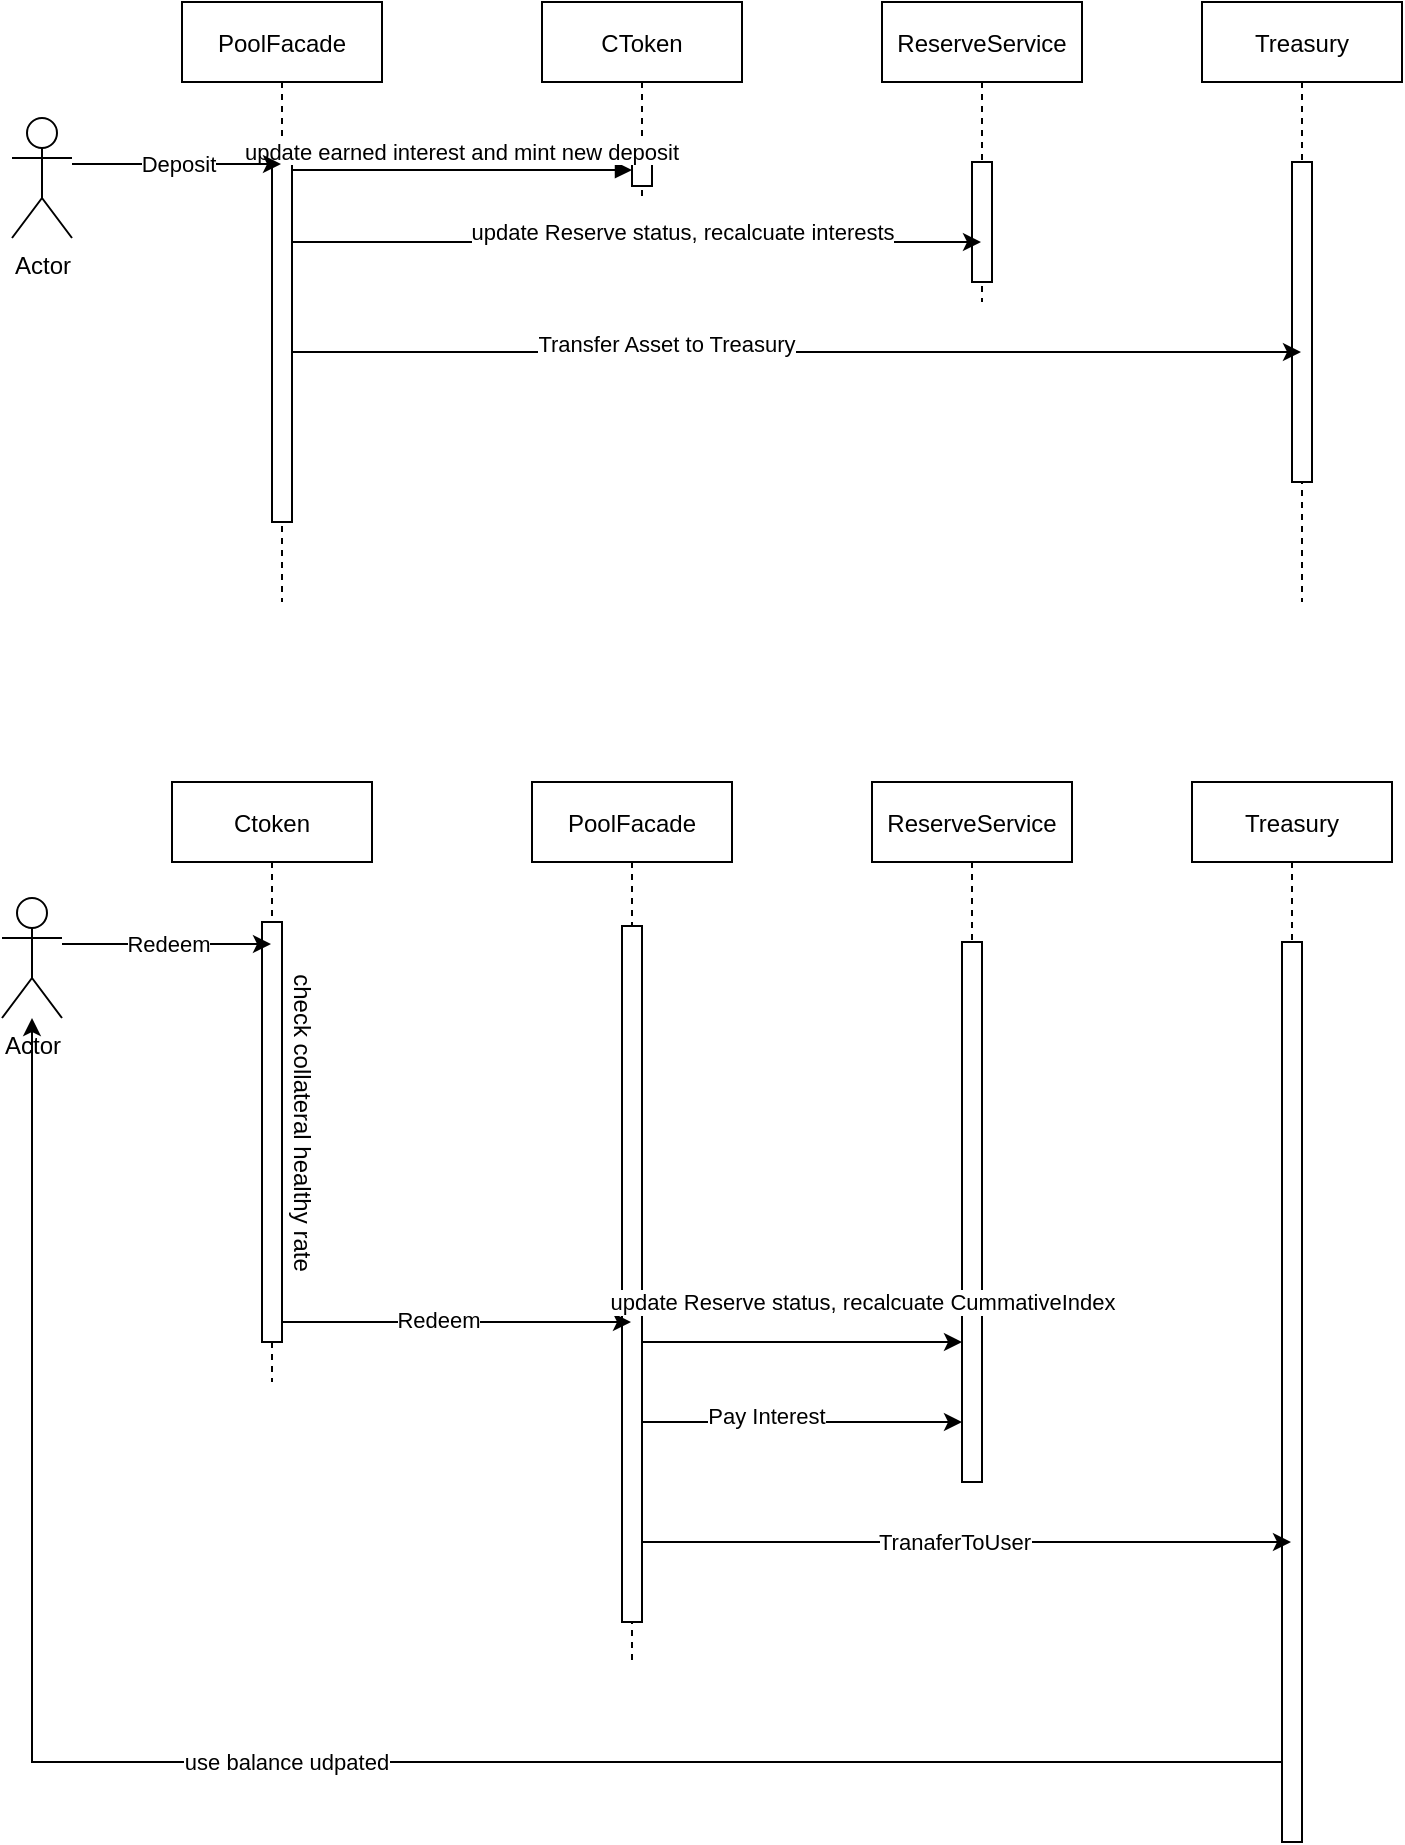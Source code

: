 <mxfile version="13.10.9" type="github">
  <diagram id="kgpKYQtTHZ0yAKxKKP6v" name="Page-1">
    <mxGraphModel dx="1186" dy="795" grid="1" gridSize="10" guides="1" tooltips="1" connect="1" arrows="1" fold="1" page="1" pageScale="1" pageWidth="850" pageHeight="1100" math="0" shadow="0">
      <root>
        <mxCell id="0" />
        <mxCell id="1" parent="0" />
        <mxCell id="3nuBFxr9cyL0pnOWT2aG-1" value="PoolFacade" style="shape=umlLifeline;perimeter=lifelinePerimeter;container=1;collapsible=0;recursiveResize=0;rounded=0;shadow=0;strokeWidth=1;" parent="1" vertex="1">
          <mxGeometry x="120" y="80" width="100" height="300" as="geometry" />
        </mxCell>
        <mxCell id="3nuBFxr9cyL0pnOWT2aG-2" value="" style="points=[];perimeter=orthogonalPerimeter;rounded=0;shadow=0;strokeWidth=1;" parent="3nuBFxr9cyL0pnOWT2aG-1" vertex="1">
          <mxGeometry x="45" y="70" width="10" height="190" as="geometry" />
        </mxCell>
        <mxCell id="3nuBFxr9cyL0pnOWT2aG-5" value="CToken" style="shape=umlLifeline;perimeter=lifelinePerimeter;container=1;collapsible=0;recursiveResize=0;rounded=0;shadow=0;strokeWidth=1;" parent="1" vertex="1">
          <mxGeometry x="300" y="80" width="100" height="100" as="geometry" />
        </mxCell>
        <mxCell id="3nuBFxr9cyL0pnOWT2aG-6" value="" style="points=[];perimeter=orthogonalPerimeter;rounded=0;shadow=0;strokeWidth=1;" parent="3nuBFxr9cyL0pnOWT2aG-5" vertex="1">
          <mxGeometry x="45" y="72" width="10" height="20" as="geometry" />
        </mxCell>
        <mxCell id="3nuBFxr9cyL0pnOWT2aG-8" value="update earned interest and mint new deposit" style="verticalAlign=bottom;endArrow=block;entryX=0;entryY=0;shadow=0;strokeWidth=1;" parent="1" edge="1">
          <mxGeometry relative="1" as="geometry">
            <mxPoint x="175" y="164" as="sourcePoint" />
            <mxPoint x="345" y="164" as="targetPoint" />
          </mxGeometry>
        </mxCell>
        <mxCell id="2oRy1JjAEMInt4t3rmfT-2" value="ReserveService" style="shape=umlLifeline;perimeter=lifelinePerimeter;container=1;collapsible=0;recursiveResize=0;rounded=0;shadow=0;strokeWidth=1;" vertex="1" parent="1">
          <mxGeometry x="470" y="80" width="100" height="150" as="geometry" />
        </mxCell>
        <mxCell id="2oRy1JjAEMInt4t3rmfT-3" value="" style="points=[];perimeter=orthogonalPerimeter;rounded=0;shadow=0;strokeWidth=1;" vertex="1" parent="2oRy1JjAEMInt4t3rmfT-2">
          <mxGeometry x="45" y="80" width="10" height="60" as="geometry" />
        </mxCell>
        <mxCell id="2oRy1JjAEMInt4t3rmfT-4" value="Treasury" style="shape=umlLifeline;perimeter=lifelinePerimeter;container=1;collapsible=0;recursiveResize=0;rounded=0;shadow=0;strokeWidth=1;" vertex="1" parent="1">
          <mxGeometry x="630" y="80" width="100" height="300" as="geometry" />
        </mxCell>
        <mxCell id="2oRy1JjAEMInt4t3rmfT-5" value="" style="points=[];perimeter=orthogonalPerimeter;rounded=0;shadow=0;strokeWidth=1;" vertex="1" parent="2oRy1JjAEMInt4t3rmfT-4">
          <mxGeometry x="45" y="80" width="10" height="160" as="geometry" />
        </mxCell>
        <mxCell id="2oRy1JjAEMInt4t3rmfT-9" value="Deposit" style="edgeStyle=orthogonalEdgeStyle;rounded=0;orthogonalLoop=1;jettySize=auto;html=1;" edge="1" parent="1">
          <mxGeometry relative="1" as="geometry">
            <mxPoint x="65" y="161" as="sourcePoint" />
            <mxPoint x="169.5" y="161" as="targetPoint" />
            <Array as="points">
              <mxPoint x="140" y="161" />
              <mxPoint x="140" y="161" />
            </Array>
          </mxGeometry>
        </mxCell>
        <mxCell id="2oRy1JjAEMInt4t3rmfT-6" value="Actor" style="shape=umlActor;verticalLabelPosition=bottom;verticalAlign=top;html=1;outlineConnect=0;" vertex="1" parent="1">
          <mxGeometry x="35" y="138" width="30" height="60" as="geometry" />
        </mxCell>
        <mxCell id="2oRy1JjAEMInt4t3rmfT-10" style="edgeStyle=none;rounded=0;orthogonalLoop=1;jettySize=auto;html=1;" edge="1" parent="1" source="3nuBFxr9cyL0pnOWT2aG-2" target="2oRy1JjAEMInt4t3rmfT-2">
          <mxGeometry relative="1" as="geometry">
            <Array as="points">
              <mxPoint x="210" y="200" />
            </Array>
          </mxGeometry>
        </mxCell>
        <mxCell id="2oRy1JjAEMInt4t3rmfT-11" value="update Reserve status, recalcuate interests" style="edgeLabel;html=1;align=center;verticalAlign=middle;resizable=0;points=[];" vertex="1" connectable="0" parent="2oRy1JjAEMInt4t3rmfT-10">
          <mxGeometry x="0.422" relative="1" as="geometry">
            <mxPoint x="-50" y="-5" as="offset" />
          </mxGeometry>
        </mxCell>
        <mxCell id="2oRy1JjAEMInt4t3rmfT-12" style="edgeStyle=none;rounded=0;orthogonalLoop=1;jettySize=auto;html=1;" edge="1" parent="1">
          <mxGeometry relative="1" as="geometry">
            <mxPoint x="175" y="255" as="sourcePoint" />
            <mxPoint x="679.5" y="255" as="targetPoint" />
          </mxGeometry>
        </mxCell>
        <mxCell id="2oRy1JjAEMInt4t3rmfT-13" value="Transfer Asset to Treasury" style="edgeLabel;html=1;align=center;verticalAlign=middle;resizable=0;points=[];" vertex="1" connectable="0" parent="2oRy1JjAEMInt4t3rmfT-12">
          <mxGeometry x="-0.259" y="4" relative="1" as="geometry">
            <mxPoint as="offset" />
          </mxGeometry>
        </mxCell>
        <mxCell id="2oRy1JjAEMInt4t3rmfT-16" value="Ctoken" style="shape=umlLifeline;perimeter=lifelinePerimeter;container=1;collapsible=0;recursiveResize=0;rounded=0;shadow=0;strokeWidth=1;" vertex="1" parent="1">
          <mxGeometry x="115" y="470" width="100" height="300" as="geometry" />
        </mxCell>
        <mxCell id="2oRy1JjAEMInt4t3rmfT-17" value="" style="points=[];perimeter=orthogonalPerimeter;rounded=0;shadow=0;strokeWidth=1;" vertex="1" parent="2oRy1JjAEMInt4t3rmfT-16">
          <mxGeometry x="45" y="70" width="10" height="210" as="geometry" />
        </mxCell>
        <mxCell id="2oRy1JjAEMInt4t3rmfT-18" value="PoolFacade" style="shape=umlLifeline;perimeter=lifelinePerimeter;container=1;collapsible=0;recursiveResize=0;rounded=0;shadow=0;strokeWidth=1;" vertex="1" parent="1">
          <mxGeometry x="295" y="470" width="100" height="440" as="geometry" />
        </mxCell>
        <mxCell id="2oRy1JjAEMInt4t3rmfT-19" value="" style="points=[];perimeter=orthogonalPerimeter;rounded=0;shadow=0;strokeWidth=1;" vertex="1" parent="2oRy1JjAEMInt4t3rmfT-18">
          <mxGeometry x="45" y="72" width="10" height="348" as="geometry" />
        </mxCell>
        <mxCell id="2oRy1JjAEMInt4t3rmfT-21" value="ReserveService" style="shape=umlLifeline;perimeter=lifelinePerimeter;container=1;collapsible=0;recursiveResize=0;rounded=0;shadow=0;strokeWidth=1;" vertex="1" parent="1">
          <mxGeometry x="465" y="470" width="100" height="350" as="geometry" />
        </mxCell>
        <mxCell id="2oRy1JjAEMInt4t3rmfT-22" value="" style="points=[];perimeter=orthogonalPerimeter;rounded=0;shadow=0;strokeWidth=1;" vertex="1" parent="2oRy1JjAEMInt4t3rmfT-21">
          <mxGeometry x="45" y="80" width="10" height="270" as="geometry" />
        </mxCell>
        <mxCell id="2oRy1JjAEMInt4t3rmfT-23" value="Treasury" style="shape=umlLifeline;perimeter=lifelinePerimeter;container=1;collapsible=0;recursiveResize=0;rounded=0;shadow=0;strokeWidth=1;" vertex="1" parent="1">
          <mxGeometry x="625" y="470" width="100" height="530" as="geometry" />
        </mxCell>
        <mxCell id="2oRy1JjAEMInt4t3rmfT-24" value="" style="points=[];perimeter=orthogonalPerimeter;rounded=0;shadow=0;strokeWidth=1;" vertex="1" parent="2oRy1JjAEMInt4t3rmfT-23">
          <mxGeometry x="45" y="80" width="10" height="450" as="geometry" />
        </mxCell>
        <mxCell id="2oRy1JjAEMInt4t3rmfT-25" value="Redeem" style="edgeStyle=orthogonalEdgeStyle;rounded=0;orthogonalLoop=1;jettySize=auto;html=1;" edge="1" parent="1">
          <mxGeometry relative="1" as="geometry">
            <mxPoint x="60" y="551" as="sourcePoint" />
            <mxPoint x="164.5" y="551" as="targetPoint" />
            <Array as="points">
              <mxPoint x="135" y="551" />
              <mxPoint x="135" y="551" />
            </Array>
          </mxGeometry>
        </mxCell>
        <mxCell id="2oRy1JjAEMInt4t3rmfT-26" value="Actor" style="shape=umlActor;verticalLabelPosition=bottom;verticalAlign=top;html=1;outlineConnect=0;" vertex="1" parent="1">
          <mxGeometry x="30" y="528" width="30" height="60" as="geometry" />
        </mxCell>
        <mxCell id="2oRy1JjAEMInt4t3rmfT-33" value="check collateral healthy rate" style="text;html=1;align=center;verticalAlign=middle;resizable=0;points=[];autosize=1;rotation=90;" vertex="1" parent="1">
          <mxGeometry x="100" y="630" width="160" height="20" as="geometry" />
        </mxCell>
        <mxCell id="2oRy1JjAEMInt4t3rmfT-36" style="edgeStyle=none;rounded=0;orthogonalLoop=1;jettySize=auto;html=1;" edge="1" parent="1" source="2oRy1JjAEMInt4t3rmfT-17" target="2oRy1JjAEMInt4t3rmfT-18">
          <mxGeometry relative="1" as="geometry">
            <Array as="points">
              <mxPoint x="290" y="740" />
            </Array>
          </mxGeometry>
        </mxCell>
        <mxCell id="2oRy1JjAEMInt4t3rmfT-37" value="Redeem" style="edgeLabel;html=1;align=center;verticalAlign=middle;resizable=0;points=[];" vertex="1" connectable="0" parent="2oRy1JjAEMInt4t3rmfT-36">
          <mxGeometry x="-0.106" y="1" relative="1" as="geometry">
            <mxPoint as="offset" />
          </mxGeometry>
        </mxCell>
        <mxCell id="2oRy1JjAEMInt4t3rmfT-38" value="update Reserve status, recalcuate CummativeIndex" style="edgeLabel;html=1;align=center;verticalAlign=middle;resizable=0;points=[];" vertex="1" connectable="0" parent="1">
          <mxGeometry x="460" y="730" as="geometry" />
        </mxCell>
        <mxCell id="2oRy1JjAEMInt4t3rmfT-39" style="edgeStyle=none;rounded=0;orthogonalLoop=1;jettySize=auto;html=1;" edge="1" parent="1">
          <mxGeometry relative="1" as="geometry">
            <mxPoint x="510" y="750" as="targetPoint" />
            <mxPoint x="350" y="750" as="sourcePoint" />
          </mxGeometry>
        </mxCell>
        <mxCell id="2oRy1JjAEMInt4t3rmfT-40" style="edgeStyle=none;rounded=0;orthogonalLoop=1;jettySize=auto;html=1;" edge="1" parent="1" source="2oRy1JjAEMInt4t3rmfT-19" target="2oRy1JjAEMInt4t3rmfT-23">
          <mxGeometry relative="1" as="geometry">
            <Array as="points">
              <mxPoint x="610" y="850" />
            </Array>
          </mxGeometry>
        </mxCell>
        <mxCell id="2oRy1JjAEMInt4t3rmfT-41" value="TranaferToUser" style="edgeLabel;html=1;align=center;verticalAlign=middle;resizable=0;points=[];" vertex="1" connectable="0" parent="2oRy1JjAEMInt4t3rmfT-40">
          <mxGeometry x="-0.038" relative="1" as="geometry">
            <mxPoint as="offset" />
          </mxGeometry>
        </mxCell>
        <mxCell id="2oRy1JjAEMInt4t3rmfT-42" value="use balance udpated" style="edgeStyle=none;rounded=0;orthogonalLoop=1;jettySize=auto;html=1;" edge="1" parent="1" source="2oRy1JjAEMInt4t3rmfT-24" target="2oRy1JjAEMInt4t3rmfT-26">
          <mxGeometry relative="1" as="geometry">
            <Array as="points">
              <mxPoint x="45" y="960" />
            </Array>
          </mxGeometry>
        </mxCell>
        <mxCell id="2oRy1JjAEMInt4t3rmfT-43" style="edgeStyle=none;rounded=0;orthogonalLoop=1;jettySize=auto;html=1;" edge="1" parent="1">
          <mxGeometry relative="1" as="geometry">
            <mxPoint x="510" y="790" as="targetPoint" />
            <mxPoint x="350" y="790" as="sourcePoint" />
          </mxGeometry>
        </mxCell>
        <mxCell id="2oRy1JjAEMInt4t3rmfT-44" value="Pay Interest" style="edgeLabel;html=1;align=center;verticalAlign=middle;resizable=0;points=[];" vertex="1" connectable="0" parent="2oRy1JjAEMInt4t3rmfT-43">
          <mxGeometry x="-0.225" y="3" relative="1" as="geometry">
            <mxPoint as="offset" />
          </mxGeometry>
        </mxCell>
      </root>
    </mxGraphModel>
  </diagram>
</mxfile>
